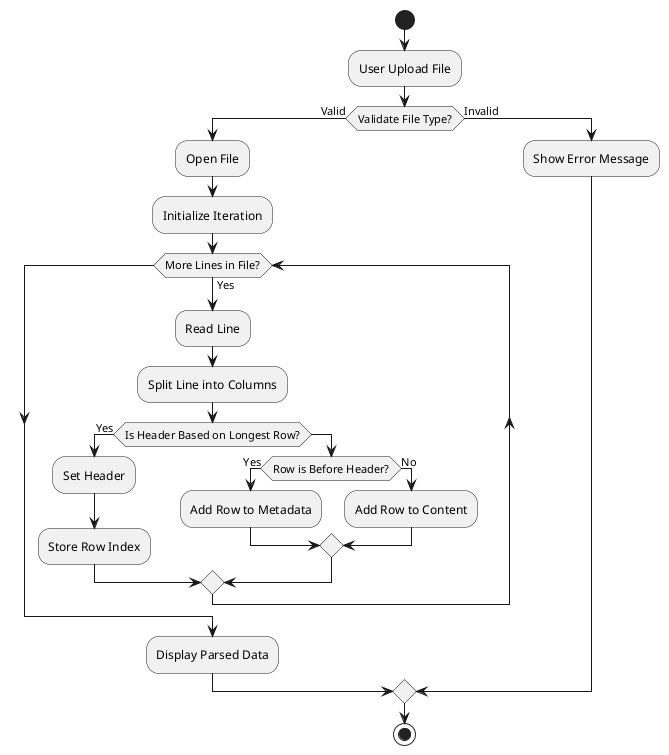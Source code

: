 @startuml HowToParseCSV

start

:User Upload File;
if (Validate File Type?) then (Valid)
  :Open File;
  :Initialize Iteration;
  while (More Lines in File?) is (Yes)
    :Read Line;
    :Split Line into Columns;
    if (Is Header Based on Longest Row?) then (Yes)
      :Set Header;
      :Store Row Index;
    else
      if (Row is Before Header?) then (Yes)
        :Add Row to Metadata;
      else (No)
        :Add Row to Content;
      endif
    endif
  endwhile
  :Display Parsed Data;
else (Invalid)
  :Show Error Message;
endif

stop

@enduml
